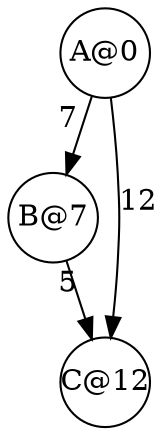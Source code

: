 digraph G {
	node [shape=circle fixedsize=true width=0.6 height=0.6 ]
	a [ label="A@0"]
	b [ label="B@7"]
	c [ label="C@12"]
	a -> b [ xlabel="7"];
	b -> c [ xlabel="5"];
	a -> c [ xlabel="12" ];
}